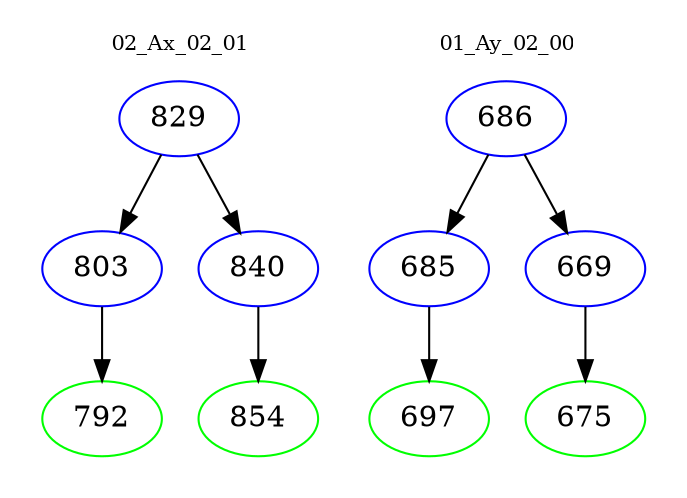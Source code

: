 digraph{
subgraph cluster_0 {
color = white
label = "02_Ax_02_01";
fontsize=10;
T0_829 [label="829", color="blue"]
T0_829 -> T0_803 [color="black"]
T0_803 [label="803", color="blue"]
T0_803 -> T0_792 [color="black"]
T0_792 [label="792", color="green"]
T0_829 -> T0_840 [color="black"]
T0_840 [label="840", color="blue"]
T0_840 -> T0_854 [color="black"]
T0_854 [label="854", color="green"]
}
subgraph cluster_1 {
color = white
label = "01_Ay_02_00";
fontsize=10;
T1_686 [label="686", color="blue"]
T1_686 -> T1_685 [color="black"]
T1_685 [label="685", color="blue"]
T1_685 -> T1_697 [color="black"]
T1_697 [label="697", color="green"]
T1_686 -> T1_669 [color="black"]
T1_669 [label="669", color="blue"]
T1_669 -> T1_675 [color="black"]
T1_675 [label="675", color="green"]
}
}

